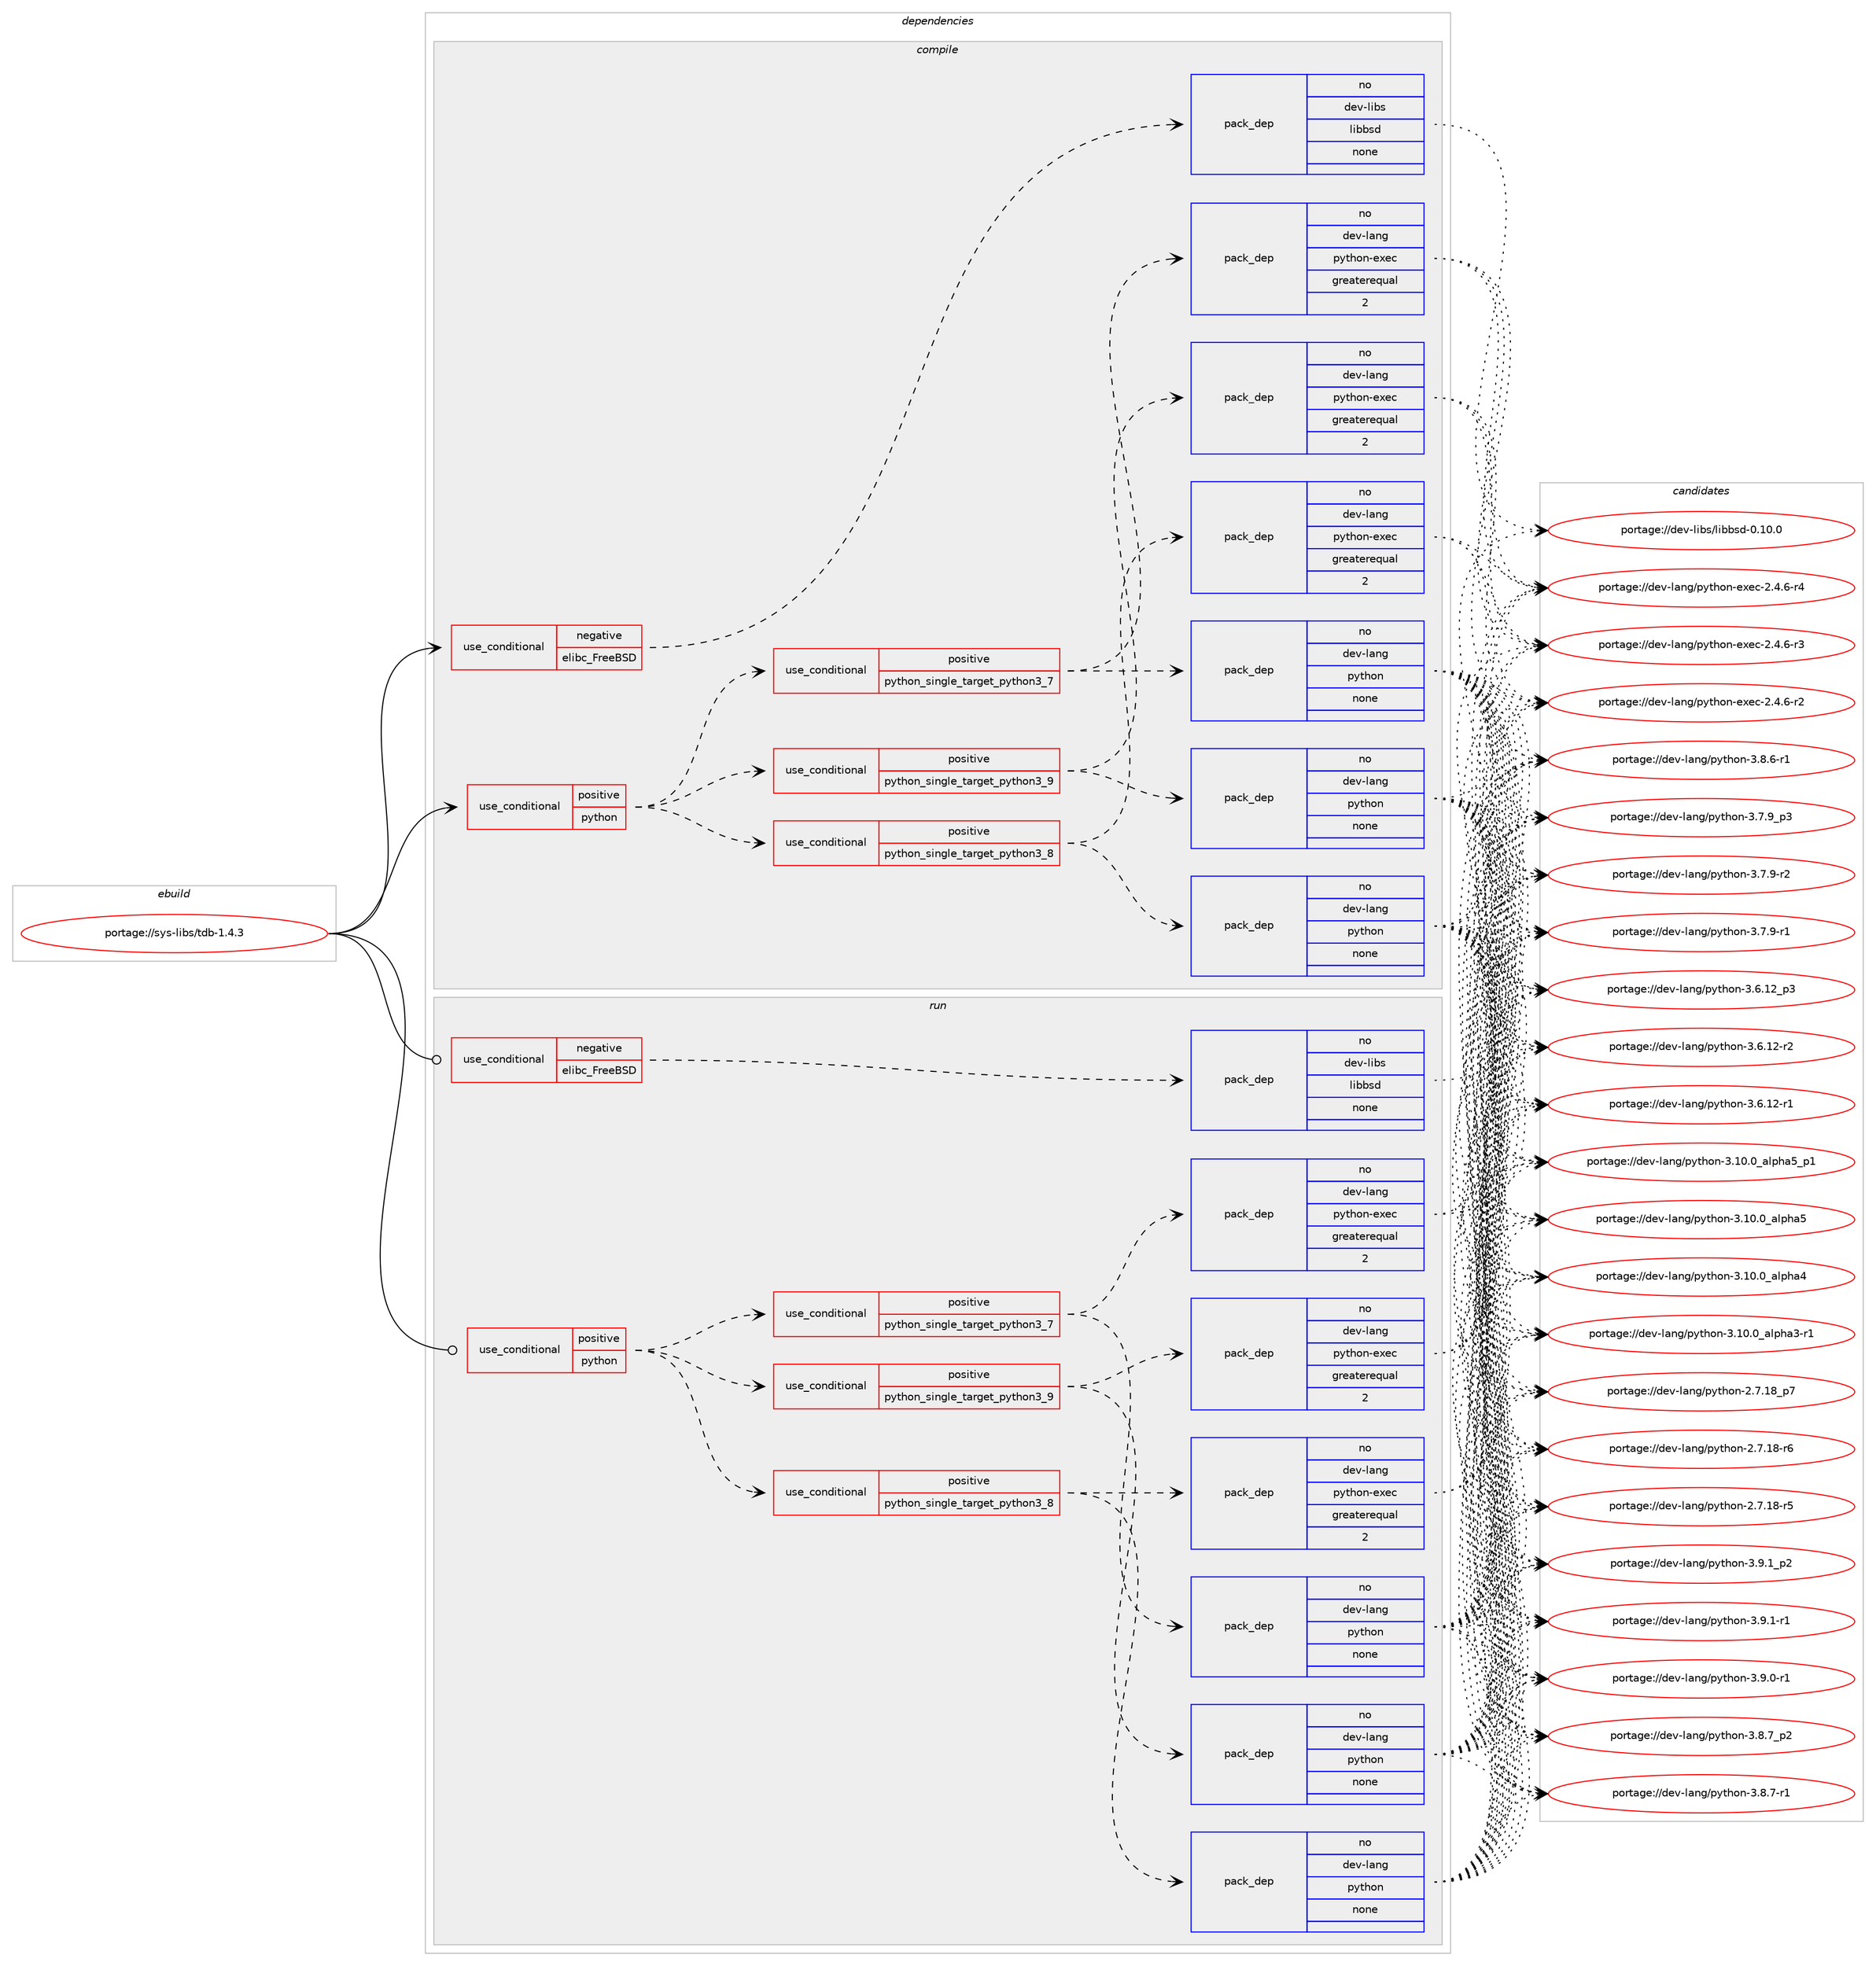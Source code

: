 digraph prolog {

# *************
# Graph options
# *************

newrank=true;
concentrate=true;
compound=true;
graph [rankdir=LR,fontname=Helvetica,fontsize=10,ranksep=1.5];#, ranksep=2.5, nodesep=0.2];
edge  [arrowhead=vee];
node  [fontname=Helvetica,fontsize=10];

# **********
# The ebuild
# **********

subgraph cluster_leftcol {
color=gray;
rank=same;
label=<<i>ebuild</i>>;
id [label="portage://sys-libs/tdb-1.4.3", color=red, width=4, href="../sys-libs/tdb-1.4.3.svg"];
}

# ****************
# The dependencies
# ****************

subgraph cluster_midcol {
color=gray;
label=<<i>dependencies</i>>;
subgraph cluster_compile {
fillcolor="#eeeeee";
style=filled;
label=<<i>compile</i>>;
subgraph cond518 {
dependency3101 [label=<<TABLE BORDER="0" CELLBORDER="1" CELLSPACING="0" CELLPADDING="4"><TR><TD ROWSPAN="3" CELLPADDING="10">use_conditional</TD></TR><TR><TD>negative</TD></TR><TR><TD>elibc_FreeBSD</TD></TR></TABLE>>, shape=none, color=red];
subgraph pack2525 {
dependency3102 [label=<<TABLE BORDER="0" CELLBORDER="1" CELLSPACING="0" CELLPADDING="4" WIDTH="220"><TR><TD ROWSPAN="6" CELLPADDING="30">pack_dep</TD></TR><TR><TD WIDTH="110">no</TD></TR><TR><TD>dev-libs</TD></TR><TR><TD>libbsd</TD></TR><TR><TD>none</TD></TR><TR><TD></TD></TR></TABLE>>, shape=none, color=blue];
}
dependency3101:e -> dependency3102:w [weight=20,style="dashed",arrowhead="vee"];
}
id:e -> dependency3101:w [weight=20,style="solid",arrowhead="vee"];
subgraph cond519 {
dependency3103 [label=<<TABLE BORDER="0" CELLBORDER="1" CELLSPACING="0" CELLPADDING="4"><TR><TD ROWSPAN="3" CELLPADDING="10">use_conditional</TD></TR><TR><TD>positive</TD></TR><TR><TD>python</TD></TR></TABLE>>, shape=none, color=red];
subgraph cond520 {
dependency3104 [label=<<TABLE BORDER="0" CELLBORDER="1" CELLSPACING="0" CELLPADDING="4"><TR><TD ROWSPAN="3" CELLPADDING="10">use_conditional</TD></TR><TR><TD>positive</TD></TR><TR><TD>python_single_target_python3_7</TD></TR></TABLE>>, shape=none, color=red];
subgraph pack2526 {
dependency3105 [label=<<TABLE BORDER="0" CELLBORDER="1" CELLSPACING="0" CELLPADDING="4" WIDTH="220"><TR><TD ROWSPAN="6" CELLPADDING="30">pack_dep</TD></TR><TR><TD WIDTH="110">no</TD></TR><TR><TD>dev-lang</TD></TR><TR><TD>python</TD></TR><TR><TD>none</TD></TR><TR><TD></TD></TR></TABLE>>, shape=none, color=blue];
}
dependency3104:e -> dependency3105:w [weight=20,style="dashed",arrowhead="vee"];
subgraph pack2527 {
dependency3106 [label=<<TABLE BORDER="0" CELLBORDER="1" CELLSPACING="0" CELLPADDING="4" WIDTH="220"><TR><TD ROWSPAN="6" CELLPADDING="30">pack_dep</TD></TR><TR><TD WIDTH="110">no</TD></TR><TR><TD>dev-lang</TD></TR><TR><TD>python-exec</TD></TR><TR><TD>greaterequal</TD></TR><TR><TD>2</TD></TR></TABLE>>, shape=none, color=blue];
}
dependency3104:e -> dependency3106:w [weight=20,style="dashed",arrowhead="vee"];
}
dependency3103:e -> dependency3104:w [weight=20,style="dashed",arrowhead="vee"];
subgraph cond521 {
dependency3107 [label=<<TABLE BORDER="0" CELLBORDER="1" CELLSPACING="0" CELLPADDING="4"><TR><TD ROWSPAN="3" CELLPADDING="10">use_conditional</TD></TR><TR><TD>positive</TD></TR><TR><TD>python_single_target_python3_8</TD></TR></TABLE>>, shape=none, color=red];
subgraph pack2528 {
dependency3108 [label=<<TABLE BORDER="0" CELLBORDER="1" CELLSPACING="0" CELLPADDING="4" WIDTH="220"><TR><TD ROWSPAN="6" CELLPADDING="30">pack_dep</TD></TR><TR><TD WIDTH="110">no</TD></TR><TR><TD>dev-lang</TD></TR><TR><TD>python</TD></TR><TR><TD>none</TD></TR><TR><TD></TD></TR></TABLE>>, shape=none, color=blue];
}
dependency3107:e -> dependency3108:w [weight=20,style="dashed",arrowhead="vee"];
subgraph pack2529 {
dependency3109 [label=<<TABLE BORDER="0" CELLBORDER="1" CELLSPACING="0" CELLPADDING="4" WIDTH="220"><TR><TD ROWSPAN="6" CELLPADDING="30">pack_dep</TD></TR><TR><TD WIDTH="110">no</TD></TR><TR><TD>dev-lang</TD></TR><TR><TD>python-exec</TD></TR><TR><TD>greaterequal</TD></TR><TR><TD>2</TD></TR></TABLE>>, shape=none, color=blue];
}
dependency3107:e -> dependency3109:w [weight=20,style="dashed",arrowhead="vee"];
}
dependency3103:e -> dependency3107:w [weight=20,style="dashed",arrowhead="vee"];
subgraph cond522 {
dependency3110 [label=<<TABLE BORDER="0" CELLBORDER="1" CELLSPACING="0" CELLPADDING="4"><TR><TD ROWSPAN="3" CELLPADDING="10">use_conditional</TD></TR><TR><TD>positive</TD></TR><TR><TD>python_single_target_python3_9</TD></TR></TABLE>>, shape=none, color=red];
subgraph pack2530 {
dependency3111 [label=<<TABLE BORDER="0" CELLBORDER="1" CELLSPACING="0" CELLPADDING="4" WIDTH="220"><TR><TD ROWSPAN="6" CELLPADDING="30">pack_dep</TD></TR><TR><TD WIDTH="110">no</TD></TR><TR><TD>dev-lang</TD></TR><TR><TD>python</TD></TR><TR><TD>none</TD></TR><TR><TD></TD></TR></TABLE>>, shape=none, color=blue];
}
dependency3110:e -> dependency3111:w [weight=20,style="dashed",arrowhead="vee"];
subgraph pack2531 {
dependency3112 [label=<<TABLE BORDER="0" CELLBORDER="1" CELLSPACING="0" CELLPADDING="4" WIDTH="220"><TR><TD ROWSPAN="6" CELLPADDING="30">pack_dep</TD></TR><TR><TD WIDTH="110">no</TD></TR><TR><TD>dev-lang</TD></TR><TR><TD>python-exec</TD></TR><TR><TD>greaterequal</TD></TR><TR><TD>2</TD></TR></TABLE>>, shape=none, color=blue];
}
dependency3110:e -> dependency3112:w [weight=20,style="dashed",arrowhead="vee"];
}
dependency3103:e -> dependency3110:w [weight=20,style="dashed",arrowhead="vee"];
}
id:e -> dependency3103:w [weight=20,style="solid",arrowhead="vee"];
}
subgraph cluster_compileandrun {
fillcolor="#eeeeee";
style=filled;
label=<<i>compile and run</i>>;
}
subgraph cluster_run {
fillcolor="#eeeeee";
style=filled;
label=<<i>run</i>>;
subgraph cond523 {
dependency3113 [label=<<TABLE BORDER="0" CELLBORDER="1" CELLSPACING="0" CELLPADDING="4"><TR><TD ROWSPAN="3" CELLPADDING="10">use_conditional</TD></TR><TR><TD>negative</TD></TR><TR><TD>elibc_FreeBSD</TD></TR></TABLE>>, shape=none, color=red];
subgraph pack2532 {
dependency3114 [label=<<TABLE BORDER="0" CELLBORDER="1" CELLSPACING="0" CELLPADDING="4" WIDTH="220"><TR><TD ROWSPAN="6" CELLPADDING="30">pack_dep</TD></TR><TR><TD WIDTH="110">no</TD></TR><TR><TD>dev-libs</TD></TR><TR><TD>libbsd</TD></TR><TR><TD>none</TD></TR><TR><TD></TD></TR></TABLE>>, shape=none, color=blue];
}
dependency3113:e -> dependency3114:w [weight=20,style="dashed",arrowhead="vee"];
}
id:e -> dependency3113:w [weight=20,style="solid",arrowhead="odot"];
subgraph cond524 {
dependency3115 [label=<<TABLE BORDER="0" CELLBORDER="1" CELLSPACING="0" CELLPADDING="4"><TR><TD ROWSPAN="3" CELLPADDING="10">use_conditional</TD></TR><TR><TD>positive</TD></TR><TR><TD>python</TD></TR></TABLE>>, shape=none, color=red];
subgraph cond525 {
dependency3116 [label=<<TABLE BORDER="0" CELLBORDER="1" CELLSPACING="0" CELLPADDING="4"><TR><TD ROWSPAN="3" CELLPADDING="10">use_conditional</TD></TR><TR><TD>positive</TD></TR><TR><TD>python_single_target_python3_7</TD></TR></TABLE>>, shape=none, color=red];
subgraph pack2533 {
dependency3117 [label=<<TABLE BORDER="0" CELLBORDER="1" CELLSPACING="0" CELLPADDING="4" WIDTH="220"><TR><TD ROWSPAN="6" CELLPADDING="30">pack_dep</TD></TR><TR><TD WIDTH="110">no</TD></TR><TR><TD>dev-lang</TD></TR><TR><TD>python</TD></TR><TR><TD>none</TD></TR><TR><TD></TD></TR></TABLE>>, shape=none, color=blue];
}
dependency3116:e -> dependency3117:w [weight=20,style="dashed",arrowhead="vee"];
subgraph pack2534 {
dependency3118 [label=<<TABLE BORDER="0" CELLBORDER="1" CELLSPACING="0" CELLPADDING="4" WIDTH="220"><TR><TD ROWSPAN="6" CELLPADDING="30">pack_dep</TD></TR><TR><TD WIDTH="110">no</TD></TR><TR><TD>dev-lang</TD></TR><TR><TD>python-exec</TD></TR><TR><TD>greaterequal</TD></TR><TR><TD>2</TD></TR></TABLE>>, shape=none, color=blue];
}
dependency3116:e -> dependency3118:w [weight=20,style="dashed",arrowhead="vee"];
}
dependency3115:e -> dependency3116:w [weight=20,style="dashed",arrowhead="vee"];
subgraph cond526 {
dependency3119 [label=<<TABLE BORDER="0" CELLBORDER="1" CELLSPACING="0" CELLPADDING="4"><TR><TD ROWSPAN="3" CELLPADDING="10">use_conditional</TD></TR><TR><TD>positive</TD></TR><TR><TD>python_single_target_python3_8</TD></TR></TABLE>>, shape=none, color=red];
subgraph pack2535 {
dependency3120 [label=<<TABLE BORDER="0" CELLBORDER="1" CELLSPACING="0" CELLPADDING="4" WIDTH="220"><TR><TD ROWSPAN="6" CELLPADDING="30">pack_dep</TD></TR><TR><TD WIDTH="110">no</TD></TR><TR><TD>dev-lang</TD></TR><TR><TD>python</TD></TR><TR><TD>none</TD></TR><TR><TD></TD></TR></TABLE>>, shape=none, color=blue];
}
dependency3119:e -> dependency3120:w [weight=20,style="dashed",arrowhead="vee"];
subgraph pack2536 {
dependency3121 [label=<<TABLE BORDER="0" CELLBORDER="1" CELLSPACING="0" CELLPADDING="4" WIDTH="220"><TR><TD ROWSPAN="6" CELLPADDING="30">pack_dep</TD></TR><TR><TD WIDTH="110">no</TD></TR><TR><TD>dev-lang</TD></TR><TR><TD>python-exec</TD></TR><TR><TD>greaterequal</TD></TR><TR><TD>2</TD></TR></TABLE>>, shape=none, color=blue];
}
dependency3119:e -> dependency3121:w [weight=20,style="dashed",arrowhead="vee"];
}
dependency3115:e -> dependency3119:w [weight=20,style="dashed",arrowhead="vee"];
subgraph cond527 {
dependency3122 [label=<<TABLE BORDER="0" CELLBORDER="1" CELLSPACING="0" CELLPADDING="4"><TR><TD ROWSPAN="3" CELLPADDING="10">use_conditional</TD></TR><TR><TD>positive</TD></TR><TR><TD>python_single_target_python3_9</TD></TR></TABLE>>, shape=none, color=red];
subgraph pack2537 {
dependency3123 [label=<<TABLE BORDER="0" CELLBORDER="1" CELLSPACING="0" CELLPADDING="4" WIDTH="220"><TR><TD ROWSPAN="6" CELLPADDING="30">pack_dep</TD></TR><TR><TD WIDTH="110">no</TD></TR><TR><TD>dev-lang</TD></TR><TR><TD>python</TD></TR><TR><TD>none</TD></TR><TR><TD></TD></TR></TABLE>>, shape=none, color=blue];
}
dependency3122:e -> dependency3123:w [weight=20,style="dashed",arrowhead="vee"];
subgraph pack2538 {
dependency3124 [label=<<TABLE BORDER="0" CELLBORDER="1" CELLSPACING="0" CELLPADDING="4" WIDTH="220"><TR><TD ROWSPAN="6" CELLPADDING="30">pack_dep</TD></TR><TR><TD WIDTH="110">no</TD></TR><TR><TD>dev-lang</TD></TR><TR><TD>python-exec</TD></TR><TR><TD>greaterequal</TD></TR><TR><TD>2</TD></TR></TABLE>>, shape=none, color=blue];
}
dependency3122:e -> dependency3124:w [weight=20,style="dashed",arrowhead="vee"];
}
dependency3115:e -> dependency3122:w [weight=20,style="dashed",arrowhead="vee"];
}
id:e -> dependency3115:w [weight=20,style="solid",arrowhead="odot"];
}
}

# **************
# The candidates
# **************

subgraph cluster_choices {
rank=same;
color=gray;
label=<<i>candidates</i>>;

subgraph choice2525 {
color=black;
nodesep=1;
choice100101118451081059811547108105989811510045484649484648 [label="portage://dev-libs/libbsd-0.10.0", color=red, width=4,href="../dev-libs/libbsd-0.10.0.svg"];
dependency3102:e -> choice100101118451081059811547108105989811510045484649484648:w [style=dotted,weight="100"];
}
subgraph choice2526 {
color=black;
nodesep=1;
choice1001011184510897110103471121211161041111104551465746499511250 [label="portage://dev-lang/python-3.9.1_p2", color=red, width=4,href="../dev-lang/python-3.9.1_p2.svg"];
choice1001011184510897110103471121211161041111104551465746494511449 [label="portage://dev-lang/python-3.9.1-r1", color=red, width=4,href="../dev-lang/python-3.9.1-r1.svg"];
choice1001011184510897110103471121211161041111104551465746484511449 [label="portage://dev-lang/python-3.9.0-r1", color=red, width=4,href="../dev-lang/python-3.9.0-r1.svg"];
choice1001011184510897110103471121211161041111104551465646559511250 [label="portage://dev-lang/python-3.8.7_p2", color=red, width=4,href="../dev-lang/python-3.8.7_p2.svg"];
choice1001011184510897110103471121211161041111104551465646554511449 [label="portage://dev-lang/python-3.8.7-r1", color=red, width=4,href="../dev-lang/python-3.8.7-r1.svg"];
choice1001011184510897110103471121211161041111104551465646544511449 [label="portage://dev-lang/python-3.8.6-r1", color=red, width=4,href="../dev-lang/python-3.8.6-r1.svg"];
choice1001011184510897110103471121211161041111104551465546579511251 [label="portage://dev-lang/python-3.7.9_p3", color=red, width=4,href="../dev-lang/python-3.7.9_p3.svg"];
choice1001011184510897110103471121211161041111104551465546574511450 [label="portage://dev-lang/python-3.7.9-r2", color=red, width=4,href="../dev-lang/python-3.7.9-r2.svg"];
choice1001011184510897110103471121211161041111104551465546574511449 [label="portage://dev-lang/python-3.7.9-r1", color=red, width=4,href="../dev-lang/python-3.7.9-r1.svg"];
choice100101118451089711010347112121116104111110455146544649509511251 [label="portage://dev-lang/python-3.6.12_p3", color=red, width=4,href="../dev-lang/python-3.6.12_p3.svg"];
choice100101118451089711010347112121116104111110455146544649504511450 [label="portage://dev-lang/python-3.6.12-r2", color=red, width=4,href="../dev-lang/python-3.6.12-r2.svg"];
choice100101118451089711010347112121116104111110455146544649504511449 [label="portage://dev-lang/python-3.6.12-r1", color=red, width=4,href="../dev-lang/python-3.6.12-r1.svg"];
choice10010111845108971101034711212111610411111045514649484648959710811210497539511249 [label="portage://dev-lang/python-3.10.0_alpha5_p1", color=red, width=4,href="../dev-lang/python-3.10.0_alpha5_p1.svg"];
choice1001011184510897110103471121211161041111104551464948464895971081121049753 [label="portage://dev-lang/python-3.10.0_alpha5", color=red, width=4,href="../dev-lang/python-3.10.0_alpha5.svg"];
choice1001011184510897110103471121211161041111104551464948464895971081121049752 [label="portage://dev-lang/python-3.10.0_alpha4", color=red, width=4,href="../dev-lang/python-3.10.0_alpha4.svg"];
choice10010111845108971101034711212111610411111045514649484648959710811210497514511449 [label="portage://dev-lang/python-3.10.0_alpha3-r1", color=red, width=4,href="../dev-lang/python-3.10.0_alpha3-r1.svg"];
choice100101118451089711010347112121116104111110455046554649569511255 [label="portage://dev-lang/python-2.7.18_p7", color=red, width=4,href="../dev-lang/python-2.7.18_p7.svg"];
choice100101118451089711010347112121116104111110455046554649564511454 [label="portage://dev-lang/python-2.7.18-r6", color=red, width=4,href="../dev-lang/python-2.7.18-r6.svg"];
choice100101118451089711010347112121116104111110455046554649564511453 [label="portage://dev-lang/python-2.7.18-r5", color=red, width=4,href="../dev-lang/python-2.7.18-r5.svg"];
dependency3105:e -> choice1001011184510897110103471121211161041111104551465746499511250:w [style=dotted,weight="100"];
dependency3105:e -> choice1001011184510897110103471121211161041111104551465746494511449:w [style=dotted,weight="100"];
dependency3105:e -> choice1001011184510897110103471121211161041111104551465746484511449:w [style=dotted,weight="100"];
dependency3105:e -> choice1001011184510897110103471121211161041111104551465646559511250:w [style=dotted,weight="100"];
dependency3105:e -> choice1001011184510897110103471121211161041111104551465646554511449:w [style=dotted,weight="100"];
dependency3105:e -> choice1001011184510897110103471121211161041111104551465646544511449:w [style=dotted,weight="100"];
dependency3105:e -> choice1001011184510897110103471121211161041111104551465546579511251:w [style=dotted,weight="100"];
dependency3105:e -> choice1001011184510897110103471121211161041111104551465546574511450:w [style=dotted,weight="100"];
dependency3105:e -> choice1001011184510897110103471121211161041111104551465546574511449:w [style=dotted,weight="100"];
dependency3105:e -> choice100101118451089711010347112121116104111110455146544649509511251:w [style=dotted,weight="100"];
dependency3105:e -> choice100101118451089711010347112121116104111110455146544649504511450:w [style=dotted,weight="100"];
dependency3105:e -> choice100101118451089711010347112121116104111110455146544649504511449:w [style=dotted,weight="100"];
dependency3105:e -> choice10010111845108971101034711212111610411111045514649484648959710811210497539511249:w [style=dotted,weight="100"];
dependency3105:e -> choice1001011184510897110103471121211161041111104551464948464895971081121049753:w [style=dotted,weight="100"];
dependency3105:e -> choice1001011184510897110103471121211161041111104551464948464895971081121049752:w [style=dotted,weight="100"];
dependency3105:e -> choice10010111845108971101034711212111610411111045514649484648959710811210497514511449:w [style=dotted,weight="100"];
dependency3105:e -> choice100101118451089711010347112121116104111110455046554649569511255:w [style=dotted,weight="100"];
dependency3105:e -> choice100101118451089711010347112121116104111110455046554649564511454:w [style=dotted,weight="100"];
dependency3105:e -> choice100101118451089711010347112121116104111110455046554649564511453:w [style=dotted,weight="100"];
}
subgraph choice2527 {
color=black;
nodesep=1;
choice10010111845108971101034711212111610411111045101120101994550465246544511452 [label="portage://dev-lang/python-exec-2.4.6-r4", color=red, width=4,href="../dev-lang/python-exec-2.4.6-r4.svg"];
choice10010111845108971101034711212111610411111045101120101994550465246544511451 [label="portage://dev-lang/python-exec-2.4.6-r3", color=red, width=4,href="../dev-lang/python-exec-2.4.6-r3.svg"];
choice10010111845108971101034711212111610411111045101120101994550465246544511450 [label="portage://dev-lang/python-exec-2.4.6-r2", color=red, width=4,href="../dev-lang/python-exec-2.4.6-r2.svg"];
dependency3106:e -> choice10010111845108971101034711212111610411111045101120101994550465246544511452:w [style=dotted,weight="100"];
dependency3106:e -> choice10010111845108971101034711212111610411111045101120101994550465246544511451:w [style=dotted,weight="100"];
dependency3106:e -> choice10010111845108971101034711212111610411111045101120101994550465246544511450:w [style=dotted,weight="100"];
}
subgraph choice2528 {
color=black;
nodesep=1;
choice1001011184510897110103471121211161041111104551465746499511250 [label="portage://dev-lang/python-3.9.1_p2", color=red, width=4,href="../dev-lang/python-3.9.1_p2.svg"];
choice1001011184510897110103471121211161041111104551465746494511449 [label="portage://dev-lang/python-3.9.1-r1", color=red, width=4,href="../dev-lang/python-3.9.1-r1.svg"];
choice1001011184510897110103471121211161041111104551465746484511449 [label="portage://dev-lang/python-3.9.0-r1", color=red, width=4,href="../dev-lang/python-3.9.0-r1.svg"];
choice1001011184510897110103471121211161041111104551465646559511250 [label="portage://dev-lang/python-3.8.7_p2", color=red, width=4,href="../dev-lang/python-3.8.7_p2.svg"];
choice1001011184510897110103471121211161041111104551465646554511449 [label="portage://dev-lang/python-3.8.7-r1", color=red, width=4,href="../dev-lang/python-3.8.7-r1.svg"];
choice1001011184510897110103471121211161041111104551465646544511449 [label="portage://dev-lang/python-3.8.6-r1", color=red, width=4,href="../dev-lang/python-3.8.6-r1.svg"];
choice1001011184510897110103471121211161041111104551465546579511251 [label="portage://dev-lang/python-3.7.9_p3", color=red, width=4,href="../dev-lang/python-3.7.9_p3.svg"];
choice1001011184510897110103471121211161041111104551465546574511450 [label="portage://dev-lang/python-3.7.9-r2", color=red, width=4,href="../dev-lang/python-3.7.9-r2.svg"];
choice1001011184510897110103471121211161041111104551465546574511449 [label="portage://dev-lang/python-3.7.9-r1", color=red, width=4,href="../dev-lang/python-3.7.9-r1.svg"];
choice100101118451089711010347112121116104111110455146544649509511251 [label="portage://dev-lang/python-3.6.12_p3", color=red, width=4,href="../dev-lang/python-3.6.12_p3.svg"];
choice100101118451089711010347112121116104111110455146544649504511450 [label="portage://dev-lang/python-3.6.12-r2", color=red, width=4,href="../dev-lang/python-3.6.12-r2.svg"];
choice100101118451089711010347112121116104111110455146544649504511449 [label="portage://dev-lang/python-3.6.12-r1", color=red, width=4,href="../dev-lang/python-3.6.12-r1.svg"];
choice10010111845108971101034711212111610411111045514649484648959710811210497539511249 [label="portage://dev-lang/python-3.10.0_alpha5_p1", color=red, width=4,href="../dev-lang/python-3.10.0_alpha5_p1.svg"];
choice1001011184510897110103471121211161041111104551464948464895971081121049753 [label="portage://dev-lang/python-3.10.0_alpha5", color=red, width=4,href="../dev-lang/python-3.10.0_alpha5.svg"];
choice1001011184510897110103471121211161041111104551464948464895971081121049752 [label="portage://dev-lang/python-3.10.0_alpha4", color=red, width=4,href="../dev-lang/python-3.10.0_alpha4.svg"];
choice10010111845108971101034711212111610411111045514649484648959710811210497514511449 [label="portage://dev-lang/python-3.10.0_alpha3-r1", color=red, width=4,href="../dev-lang/python-3.10.0_alpha3-r1.svg"];
choice100101118451089711010347112121116104111110455046554649569511255 [label="portage://dev-lang/python-2.7.18_p7", color=red, width=4,href="../dev-lang/python-2.7.18_p7.svg"];
choice100101118451089711010347112121116104111110455046554649564511454 [label="portage://dev-lang/python-2.7.18-r6", color=red, width=4,href="../dev-lang/python-2.7.18-r6.svg"];
choice100101118451089711010347112121116104111110455046554649564511453 [label="portage://dev-lang/python-2.7.18-r5", color=red, width=4,href="../dev-lang/python-2.7.18-r5.svg"];
dependency3108:e -> choice1001011184510897110103471121211161041111104551465746499511250:w [style=dotted,weight="100"];
dependency3108:e -> choice1001011184510897110103471121211161041111104551465746494511449:w [style=dotted,weight="100"];
dependency3108:e -> choice1001011184510897110103471121211161041111104551465746484511449:w [style=dotted,weight="100"];
dependency3108:e -> choice1001011184510897110103471121211161041111104551465646559511250:w [style=dotted,weight="100"];
dependency3108:e -> choice1001011184510897110103471121211161041111104551465646554511449:w [style=dotted,weight="100"];
dependency3108:e -> choice1001011184510897110103471121211161041111104551465646544511449:w [style=dotted,weight="100"];
dependency3108:e -> choice1001011184510897110103471121211161041111104551465546579511251:w [style=dotted,weight="100"];
dependency3108:e -> choice1001011184510897110103471121211161041111104551465546574511450:w [style=dotted,weight="100"];
dependency3108:e -> choice1001011184510897110103471121211161041111104551465546574511449:w [style=dotted,weight="100"];
dependency3108:e -> choice100101118451089711010347112121116104111110455146544649509511251:w [style=dotted,weight="100"];
dependency3108:e -> choice100101118451089711010347112121116104111110455146544649504511450:w [style=dotted,weight="100"];
dependency3108:e -> choice100101118451089711010347112121116104111110455146544649504511449:w [style=dotted,weight="100"];
dependency3108:e -> choice10010111845108971101034711212111610411111045514649484648959710811210497539511249:w [style=dotted,weight="100"];
dependency3108:e -> choice1001011184510897110103471121211161041111104551464948464895971081121049753:w [style=dotted,weight="100"];
dependency3108:e -> choice1001011184510897110103471121211161041111104551464948464895971081121049752:w [style=dotted,weight="100"];
dependency3108:e -> choice10010111845108971101034711212111610411111045514649484648959710811210497514511449:w [style=dotted,weight="100"];
dependency3108:e -> choice100101118451089711010347112121116104111110455046554649569511255:w [style=dotted,weight="100"];
dependency3108:e -> choice100101118451089711010347112121116104111110455046554649564511454:w [style=dotted,weight="100"];
dependency3108:e -> choice100101118451089711010347112121116104111110455046554649564511453:w [style=dotted,weight="100"];
}
subgraph choice2529 {
color=black;
nodesep=1;
choice10010111845108971101034711212111610411111045101120101994550465246544511452 [label="portage://dev-lang/python-exec-2.4.6-r4", color=red, width=4,href="../dev-lang/python-exec-2.4.6-r4.svg"];
choice10010111845108971101034711212111610411111045101120101994550465246544511451 [label="portage://dev-lang/python-exec-2.4.6-r3", color=red, width=4,href="../dev-lang/python-exec-2.4.6-r3.svg"];
choice10010111845108971101034711212111610411111045101120101994550465246544511450 [label="portage://dev-lang/python-exec-2.4.6-r2", color=red, width=4,href="../dev-lang/python-exec-2.4.6-r2.svg"];
dependency3109:e -> choice10010111845108971101034711212111610411111045101120101994550465246544511452:w [style=dotted,weight="100"];
dependency3109:e -> choice10010111845108971101034711212111610411111045101120101994550465246544511451:w [style=dotted,weight="100"];
dependency3109:e -> choice10010111845108971101034711212111610411111045101120101994550465246544511450:w [style=dotted,weight="100"];
}
subgraph choice2530 {
color=black;
nodesep=1;
choice1001011184510897110103471121211161041111104551465746499511250 [label="portage://dev-lang/python-3.9.1_p2", color=red, width=4,href="../dev-lang/python-3.9.1_p2.svg"];
choice1001011184510897110103471121211161041111104551465746494511449 [label="portage://dev-lang/python-3.9.1-r1", color=red, width=4,href="../dev-lang/python-3.9.1-r1.svg"];
choice1001011184510897110103471121211161041111104551465746484511449 [label="portage://dev-lang/python-3.9.0-r1", color=red, width=4,href="../dev-lang/python-3.9.0-r1.svg"];
choice1001011184510897110103471121211161041111104551465646559511250 [label="portage://dev-lang/python-3.8.7_p2", color=red, width=4,href="../dev-lang/python-3.8.7_p2.svg"];
choice1001011184510897110103471121211161041111104551465646554511449 [label="portage://dev-lang/python-3.8.7-r1", color=red, width=4,href="../dev-lang/python-3.8.7-r1.svg"];
choice1001011184510897110103471121211161041111104551465646544511449 [label="portage://dev-lang/python-3.8.6-r1", color=red, width=4,href="../dev-lang/python-3.8.6-r1.svg"];
choice1001011184510897110103471121211161041111104551465546579511251 [label="portage://dev-lang/python-3.7.9_p3", color=red, width=4,href="../dev-lang/python-3.7.9_p3.svg"];
choice1001011184510897110103471121211161041111104551465546574511450 [label="portage://dev-lang/python-3.7.9-r2", color=red, width=4,href="../dev-lang/python-3.7.9-r2.svg"];
choice1001011184510897110103471121211161041111104551465546574511449 [label="portage://dev-lang/python-3.7.9-r1", color=red, width=4,href="../dev-lang/python-3.7.9-r1.svg"];
choice100101118451089711010347112121116104111110455146544649509511251 [label="portage://dev-lang/python-3.6.12_p3", color=red, width=4,href="../dev-lang/python-3.6.12_p3.svg"];
choice100101118451089711010347112121116104111110455146544649504511450 [label="portage://dev-lang/python-3.6.12-r2", color=red, width=4,href="../dev-lang/python-3.6.12-r2.svg"];
choice100101118451089711010347112121116104111110455146544649504511449 [label="portage://dev-lang/python-3.6.12-r1", color=red, width=4,href="../dev-lang/python-3.6.12-r1.svg"];
choice10010111845108971101034711212111610411111045514649484648959710811210497539511249 [label="portage://dev-lang/python-3.10.0_alpha5_p1", color=red, width=4,href="../dev-lang/python-3.10.0_alpha5_p1.svg"];
choice1001011184510897110103471121211161041111104551464948464895971081121049753 [label="portage://dev-lang/python-3.10.0_alpha5", color=red, width=4,href="../dev-lang/python-3.10.0_alpha5.svg"];
choice1001011184510897110103471121211161041111104551464948464895971081121049752 [label="portage://dev-lang/python-3.10.0_alpha4", color=red, width=4,href="../dev-lang/python-3.10.0_alpha4.svg"];
choice10010111845108971101034711212111610411111045514649484648959710811210497514511449 [label="portage://dev-lang/python-3.10.0_alpha3-r1", color=red, width=4,href="../dev-lang/python-3.10.0_alpha3-r1.svg"];
choice100101118451089711010347112121116104111110455046554649569511255 [label="portage://dev-lang/python-2.7.18_p7", color=red, width=4,href="../dev-lang/python-2.7.18_p7.svg"];
choice100101118451089711010347112121116104111110455046554649564511454 [label="portage://dev-lang/python-2.7.18-r6", color=red, width=4,href="../dev-lang/python-2.7.18-r6.svg"];
choice100101118451089711010347112121116104111110455046554649564511453 [label="portage://dev-lang/python-2.7.18-r5", color=red, width=4,href="../dev-lang/python-2.7.18-r5.svg"];
dependency3111:e -> choice1001011184510897110103471121211161041111104551465746499511250:w [style=dotted,weight="100"];
dependency3111:e -> choice1001011184510897110103471121211161041111104551465746494511449:w [style=dotted,weight="100"];
dependency3111:e -> choice1001011184510897110103471121211161041111104551465746484511449:w [style=dotted,weight="100"];
dependency3111:e -> choice1001011184510897110103471121211161041111104551465646559511250:w [style=dotted,weight="100"];
dependency3111:e -> choice1001011184510897110103471121211161041111104551465646554511449:w [style=dotted,weight="100"];
dependency3111:e -> choice1001011184510897110103471121211161041111104551465646544511449:w [style=dotted,weight="100"];
dependency3111:e -> choice1001011184510897110103471121211161041111104551465546579511251:w [style=dotted,weight="100"];
dependency3111:e -> choice1001011184510897110103471121211161041111104551465546574511450:w [style=dotted,weight="100"];
dependency3111:e -> choice1001011184510897110103471121211161041111104551465546574511449:w [style=dotted,weight="100"];
dependency3111:e -> choice100101118451089711010347112121116104111110455146544649509511251:w [style=dotted,weight="100"];
dependency3111:e -> choice100101118451089711010347112121116104111110455146544649504511450:w [style=dotted,weight="100"];
dependency3111:e -> choice100101118451089711010347112121116104111110455146544649504511449:w [style=dotted,weight="100"];
dependency3111:e -> choice10010111845108971101034711212111610411111045514649484648959710811210497539511249:w [style=dotted,weight="100"];
dependency3111:e -> choice1001011184510897110103471121211161041111104551464948464895971081121049753:w [style=dotted,weight="100"];
dependency3111:e -> choice1001011184510897110103471121211161041111104551464948464895971081121049752:w [style=dotted,weight="100"];
dependency3111:e -> choice10010111845108971101034711212111610411111045514649484648959710811210497514511449:w [style=dotted,weight="100"];
dependency3111:e -> choice100101118451089711010347112121116104111110455046554649569511255:w [style=dotted,weight="100"];
dependency3111:e -> choice100101118451089711010347112121116104111110455046554649564511454:w [style=dotted,weight="100"];
dependency3111:e -> choice100101118451089711010347112121116104111110455046554649564511453:w [style=dotted,weight="100"];
}
subgraph choice2531 {
color=black;
nodesep=1;
choice10010111845108971101034711212111610411111045101120101994550465246544511452 [label="portage://dev-lang/python-exec-2.4.6-r4", color=red, width=4,href="../dev-lang/python-exec-2.4.6-r4.svg"];
choice10010111845108971101034711212111610411111045101120101994550465246544511451 [label="portage://dev-lang/python-exec-2.4.6-r3", color=red, width=4,href="../dev-lang/python-exec-2.4.6-r3.svg"];
choice10010111845108971101034711212111610411111045101120101994550465246544511450 [label="portage://dev-lang/python-exec-2.4.6-r2", color=red, width=4,href="../dev-lang/python-exec-2.4.6-r2.svg"];
dependency3112:e -> choice10010111845108971101034711212111610411111045101120101994550465246544511452:w [style=dotted,weight="100"];
dependency3112:e -> choice10010111845108971101034711212111610411111045101120101994550465246544511451:w [style=dotted,weight="100"];
dependency3112:e -> choice10010111845108971101034711212111610411111045101120101994550465246544511450:w [style=dotted,weight="100"];
}
subgraph choice2532 {
color=black;
nodesep=1;
choice100101118451081059811547108105989811510045484649484648 [label="portage://dev-libs/libbsd-0.10.0", color=red, width=4,href="../dev-libs/libbsd-0.10.0.svg"];
dependency3114:e -> choice100101118451081059811547108105989811510045484649484648:w [style=dotted,weight="100"];
}
subgraph choice2533 {
color=black;
nodesep=1;
choice1001011184510897110103471121211161041111104551465746499511250 [label="portage://dev-lang/python-3.9.1_p2", color=red, width=4,href="../dev-lang/python-3.9.1_p2.svg"];
choice1001011184510897110103471121211161041111104551465746494511449 [label="portage://dev-lang/python-3.9.1-r1", color=red, width=4,href="../dev-lang/python-3.9.1-r1.svg"];
choice1001011184510897110103471121211161041111104551465746484511449 [label="portage://dev-lang/python-3.9.0-r1", color=red, width=4,href="../dev-lang/python-3.9.0-r1.svg"];
choice1001011184510897110103471121211161041111104551465646559511250 [label="portage://dev-lang/python-3.8.7_p2", color=red, width=4,href="../dev-lang/python-3.8.7_p2.svg"];
choice1001011184510897110103471121211161041111104551465646554511449 [label="portage://dev-lang/python-3.8.7-r1", color=red, width=4,href="../dev-lang/python-3.8.7-r1.svg"];
choice1001011184510897110103471121211161041111104551465646544511449 [label="portage://dev-lang/python-3.8.6-r1", color=red, width=4,href="../dev-lang/python-3.8.6-r1.svg"];
choice1001011184510897110103471121211161041111104551465546579511251 [label="portage://dev-lang/python-3.7.9_p3", color=red, width=4,href="../dev-lang/python-3.7.9_p3.svg"];
choice1001011184510897110103471121211161041111104551465546574511450 [label="portage://dev-lang/python-3.7.9-r2", color=red, width=4,href="../dev-lang/python-3.7.9-r2.svg"];
choice1001011184510897110103471121211161041111104551465546574511449 [label="portage://dev-lang/python-3.7.9-r1", color=red, width=4,href="../dev-lang/python-3.7.9-r1.svg"];
choice100101118451089711010347112121116104111110455146544649509511251 [label="portage://dev-lang/python-3.6.12_p3", color=red, width=4,href="../dev-lang/python-3.6.12_p3.svg"];
choice100101118451089711010347112121116104111110455146544649504511450 [label="portage://dev-lang/python-3.6.12-r2", color=red, width=4,href="../dev-lang/python-3.6.12-r2.svg"];
choice100101118451089711010347112121116104111110455146544649504511449 [label="portage://dev-lang/python-3.6.12-r1", color=red, width=4,href="../dev-lang/python-3.6.12-r1.svg"];
choice10010111845108971101034711212111610411111045514649484648959710811210497539511249 [label="portage://dev-lang/python-3.10.0_alpha5_p1", color=red, width=4,href="../dev-lang/python-3.10.0_alpha5_p1.svg"];
choice1001011184510897110103471121211161041111104551464948464895971081121049753 [label="portage://dev-lang/python-3.10.0_alpha5", color=red, width=4,href="../dev-lang/python-3.10.0_alpha5.svg"];
choice1001011184510897110103471121211161041111104551464948464895971081121049752 [label="portage://dev-lang/python-3.10.0_alpha4", color=red, width=4,href="../dev-lang/python-3.10.0_alpha4.svg"];
choice10010111845108971101034711212111610411111045514649484648959710811210497514511449 [label="portage://dev-lang/python-3.10.0_alpha3-r1", color=red, width=4,href="../dev-lang/python-3.10.0_alpha3-r1.svg"];
choice100101118451089711010347112121116104111110455046554649569511255 [label="portage://dev-lang/python-2.7.18_p7", color=red, width=4,href="../dev-lang/python-2.7.18_p7.svg"];
choice100101118451089711010347112121116104111110455046554649564511454 [label="portage://dev-lang/python-2.7.18-r6", color=red, width=4,href="../dev-lang/python-2.7.18-r6.svg"];
choice100101118451089711010347112121116104111110455046554649564511453 [label="portage://dev-lang/python-2.7.18-r5", color=red, width=4,href="../dev-lang/python-2.7.18-r5.svg"];
dependency3117:e -> choice1001011184510897110103471121211161041111104551465746499511250:w [style=dotted,weight="100"];
dependency3117:e -> choice1001011184510897110103471121211161041111104551465746494511449:w [style=dotted,weight="100"];
dependency3117:e -> choice1001011184510897110103471121211161041111104551465746484511449:w [style=dotted,weight="100"];
dependency3117:e -> choice1001011184510897110103471121211161041111104551465646559511250:w [style=dotted,weight="100"];
dependency3117:e -> choice1001011184510897110103471121211161041111104551465646554511449:w [style=dotted,weight="100"];
dependency3117:e -> choice1001011184510897110103471121211161041111104551465646544511449:w [style=dotted,weight="100"];
dependency3117:e -> choice1001011184510897110103471121211161041111104551465546579511251:w [style=dotted,weight="100"];
dependency3117:e -> choice1001011184510897110103471121211161041111104551465546574511450:w [style=dotted,weight="100"];
dependency3117:e -> choice1001011184510897110103471121211161041111104551465546574511449:w [style=dotted,weight="100"];
dependency3117:e -> choice100101118451089711010347112121116104111110455146544649509511251:w [style=dotted,weight="100"];
dependency3117:e -> choice100101118451089711010347112121116104111110455146544649504511450:w [style=dotted,weight="100"];
dependency3117:e -> choice100101118451089711010347112121116104111110455146544649504511449:w [style=dotted,weight="100"];
dependency3117:e -> choice10010111845108971101034711212111610411111045514649484648959710811210497539511249:w [style=dotted,weight="100"];
dependency3117:e -> choice1001011184510897110103471121211161041111104551464948464895971081121049753:w [style=dotted,weight="100"];
dependency3117:e -> choice1001011184510897110103471121211161041111104551464948464895971081121049752:w [style=dotted,weight="100"];
dependency3117:e -> choice10010111845108971101034711212111610411111045514649484648959710811210497514511449:w [style=dotted,weight="100"];
dependency3117:e -> choice100101118451089711010347112121116104111110455046554649569511255:w [style=dotted,weight="100"];
dependency3117:e -> choice100101118451089711010347112121116104111110455046554649564511454:w [style=dotted,weight="100"];
dependency3117:e -> choice100101118451089711010347112121116104111110455046554649564511453:w [style=dotted,weight="100"];
}
subgraph choice2534 {
color=black;
nodesep=1;
choice10010111845108971101034711212111610411111045101120101994550465246544511452 [label="portage://dev-lang/python-exec-2.4.6-r4", color=red, width=4,href="../dev-lang/python-exec-2.4.6-r4.svg"];
choice10010111845108971101034711212111610411111045101120101994550465246544511451 [label="portage://dev-lang/python-exec-2.4.6-r3", color=red, width=4,href="../dev-lang/python-exec-2.4.6-r3.svg"];
choice10010111845108971101034711212111610411111045101120101994550465246544511450 [label="portage://dev-lang/python-exec-2.4.6-r2", color=red, width=4,href="../dev-lang/python-exec-2.4.6-r2.svg"];
dependency3118:e -> choice10010111845108971101034711212111610411111045101120101994550465246544511452:w [style=dotted,weight="100"];
dependency3118:e -> choice10010111845108971101034711212111610411111045101120101994550465246544511451:w [style=dotted,weight="100"];
dependency3118:e -> choice10010111845108971101034711212111610411111045101120101994550465246544511450:w [style=dotted,weight="100"];
}
subgraph choice2535 {
color=black;
nodesep=1;
choice1001011184510897110103471121211161041111104551465746499511250 [label="portage://dev-lang/python-3.9.1_p2", color=red, width=4,href="../dev-lang/python-3.9.1_p2.svg"];
choice1001011184510897110103471121211161041111104551465746494511449 [label="portage://dev-lang/python-3.9.1-r1", color=red, width=4,href="../dev-lang/python-3.9.1-r1.svg"];
choice1001011184510897110103471121211161041111104551465746484511449 [label="portage://dev-lang/python-3.9.0-r1", color=red, width=4,href="../dev-lang/python-3.9.0-r1.svg"];
choice1001011184510897110103471121211161041111104551465646559511250 [label="portage://dev-lang/python-3.8.7_p2", color=red, width=4,href="../dev-lang/python-3.8.7_p2.svg"];
choice1001011184510897110103471121211161041111104551465646554511449 [label="portage://dev-lang/python-3.8.7-r1", color=red, width=4,href="../dev-lang/python-3.8.7-r1.svg"];
choice1001011184510897110103471121211161041111104551465646544511449 [label="portage://dev-lang/python-3.8.6-r1", color=red, width=4,href="../dev-lang/python-3.8.6-r1.svg"];
choice1001011184510897110103471121211161041111104551465546579511251 [label="portage://dev-lang/python-3.7.9_p3", color=red, width=4,href="../dev-lang/python-3.7.9_p3.svg"];
choice1001011184510897110103471121211161041111104551465546574511450 [label="portage://dev-lang/python-3.7.9-r2", color=red, width=4,href="../dev-lang/python-3.7.9-r2.svg"];
choice1001011184510897110103471121211161041111104551465546574511449 [label="portage://dev-lang/python-3.7.9-r1", color=red, width=4,href="../dev-lang/python-3.7.9-r1.svg"];
choice100101118451089711010347112121116104111110455146544649509511251 [label="portage://dev-lang/python-3.6.12_p3", color=red, width=4,href="../dev-lang/python-3.6.12_p3.svg"];
choice100101118451089711010347112121116104111110455146544649504511450 [label="portage://dev-lang/python-3.6.12-r2", color=red, width=4,href="../dev-lang/python-3.6.12-r2.svg"];
choice100101118451089711010347112121116104111110455146544649504511449 [label="portage://dev-lang/python-3.6.12-r1", color=red, width=4,href="../dev-lang/python-3.6.12-r1.svg"];
choice10010111845108971101034711212111610411111045514649484648959710811210497539511249 [label="portage://dev-lang/python-3.10.0_alpha5_p1", color=red, width=4,href="../dev-lang/python-3.10.0_alpha5_p1.svg"];
choice1001011184510897110103471121211161041111104551464948464895971081121049753 [label="portage://dev-lang/python-3.10.0_alpha5", color=red, width=4,href="../dev-lang/python-3.10.0_alpha5.svg"];
choice1001011184510897110103471121211161041111104551464948464895971081121049752 [label="portage://dev-lang/python-3.10.0_alpha4", color=red, width=4,href="../dev-lang/python-3.10.0_alpha4.svg"];
choice10010111845108971101034711212111610411111045514649484648959710811210497514511449 [label="portage://dev-lang/python-3.10.0_alpha3-r1", color=red, width=4,href="../dev-lang/python-3.10.0_alpha3-r1.svg"];
choice100101118451089711010347112121116104111110455046554649569511255 [label="portage://dev-lang/python-2.7.18_p7", color=red, width=4,href="../dev-lang/python-2.7.18_p7.svg"];
choice100101118451089711010347112121116104111110455046554649564511454 [label="portage://dev-lang/python-2.7.18-r6", color=red, width=4,href="../dev-lang/python-2.7.18-r6.svg"];
choice100101118451089711010347112121116104111110455046554649564511453 [label="portage://dev-lang/python-2.7.18-r5", color=red, width=4,href="../dev-lang/python-2.7.18-r5.svg"];
dependency3120:e -> choice1001011184510897110103471121211161041111104551465746499511250:w [style=dotted,weight="100"];
dependency3120:e -> choice1001011184510897110103471121211161041111104551465746494511449:w [style=dotted,weight="100"];
dependency3120:e -> choice1001011184510897110103471121211161041111104551465746484511449:w [style=dotted,weight="100"];
dependency3120:e -> choice1001011184510897110103471121211161041111104551465646559511250:w [style=dotted,weight="100"];
dependency3120:e -> choice1001011184510897110103471121211161041111104551465646554511449:w [style=dotted,weight="100"];
dependency3120:e -> choice1001011184510897110103471121211161041111104551465646544511449:w [style=dotted,weight="100"];
dependency3120:e -> choice1001011184510897110103471121211161041111104551465546579511251:w [style=dotted,weight="100"];
dependency3120:e -> choice1001011184510897110103471121211161041111104551465546574511450:w [style=dotted,weight="100"];
dependency3120:e -> choice1001011184510897110103471121211161041111104551465546574511449:w [style=dotted,weight="100"];
dependency3120:e -> choice100101118451089711010347112121116104111110455146544649509511251:w [style=dotted,weight="100"];
dependency3120:e -> choice100101118451089711010347112121116104111110455146544649504511450:w [style=dotted,weight="100"];
dependency3120:e -> choice100101118451089711010347112121116104111110455146544649504511449:w [style=dotted,weight="100"];
dependency3120:e -> choice10010111845108971101034711212111610411111045514649484648959710811210497539511249:w [style=dotted,weight="100"];
dependency3120:e -> choice1001011184510897110103471121211161041111104551464948464895971081121049753:w [style=dotted,weight="100"];
dependency3120:e -> choice1001011184510897110103471121211161041111104551464948464895971081121049752:w [style=dotted,weight="100"];
dependency3120:e -> choice10010111845108971101034711212111610411111045514649484648959710811210497514511449:w [style=dotted,weight="100"];
dependency3120:e -> choice100101118451089711010347112121116104111110455046554649569511255:w [style=dotted,weight="100"];
dependency3120:e -> choice100101118451089711010347112121116104111110455046554649564511454:w [style=dotted,weight="100"];
dependency3120:e -> choice100101118451089711010347112121116104111110455046554649564511453:w [style=dotted,weight="100"];
}
subgraph choice2536 {
color=black;
nodesep=1;
choice10010111845108971101034711212111610411111045101120101994550465246544511452 [label="portage://dev-lang/python-exec-2.4.6-r4", color=red, width=4,href="../dev-lang/python-exec-2.4.6-r4.svg"];
choice10010111845108971101034711212111610411111045101120101994550465246544511451 [label="portage://dev-lang/python-exec-2.4.6-r3", color=red, width=4,href="../dev-lang/python-exec-2.4.6-r3.svg"];
choice10010111845108971101034711212111610411111045101120101994550465246544511450 [label="portage://dev-lang/python-exec-2.4.6-r2", color=red, width=4,href="../dev-lang/python-exec-2.4.6-r2.svg"];
dependency3121:e -> choice10010111845108971101034711212111610411111045101120101994550465246544511452:w [style=dotted,weight="100"];
dependency3121:e -> choice10010111845108971101034711212111610411111045101120101994550465246544511451:w [style=dotted,weight="100"];
dependency3121:e -> choice10010111845108971101034711212111610411111045101120101994550465246544511450:w [style=dotted,weight="100"];
}
subgraph choice2537 {
color=black;
nodesep=1;
choice1001011184510897110103471121211161041111104551465746499511250 [label="portage://dev-lang/python-3.9.1_p2", color=red, width=4,href="../dev-lang/python-3.9.1_p2.svg"];
choice1001011184510897110103471121211161041111104551465746494511449 [label="portage://dev-lang/python-3.9.1-r1", color=red, width=4,href="../dev-lang/python-3.9.1-r1.svg"];
choice1001011184510897110103471121211161041111104551465746484511449 [label="portage://dev-lang/python-3.9.0-r1", color=red, width=4,href="../dev-lang/python-3.9.0-r1.svg"];
choice1001011184510897110103471121211161041111104551465646559511250 [label="portage://dev-lang/python-3.8.7_p2", color=red, width=4,href="../dev-lang/python-3.8.7_p2.svg"];
choice1001011184510897110103471121211161041111104551465646554511449 [label="portage://dev-lang/python-3.8.7-r1", color=red, width=4,href="../dev-lang/python-3.8.7-r1.svg"];
choice1001011184510897110103471121211161041111104551465646544511449 [label="portage://dev-lang/python-3.8.6-r1", color=red, width=4,href="../dev-lang/python-3.8.6-r1.svg"];
choice1001011184510897110103471121211161041111104551465546579511251 [label="portage://dev-lang/python-3.7.9_p3", color=red, width=4,href="../dev-lang/python-3.7.9_p3.svg"];
choice1001011184510897110103471121211161041111104551465546574511450 [label="portage://dev-lang/python-3.7.9-r2", color=red, width=4,href="../dev-lang/python-3.7.9-r2.svg"];
choice1001011184510897110103471121211161041111104551465546574511449 [label="portage://dev-lang/python-3.7.9-r1", color=red, width=4,href="../dev-lang/python-3.7.9-r1.svg"];
choice100101118451089711010347112121116104111110455146544649509511251 [label="portage://dev-lang/python-3.6.12_p3", color=red, width=4,href="../dev-lang/python-3.6.12_p3.svg"];
choice100101118451089711010347112121116104111110455146544649504511450 [label="portage://dev-lang/python-3.6.12-r2", color=red, width=4,href="../dev-lang/python-3.6.12-r2.svg"];
choice100101118451089711010347112121116104111110455146544649504511449 [label="portage://dev-lang/python-3.6.12-r1", color=red, width=4,href="../dev-lang/python-3.6.12-r1.svg"];
choice10010111845108971101034711212111610411111045514649484648959710811210497539511249 [label="portage://dev-lang/python-3.10.0_alpha5_p1", color=red, width=4,href="../dev-lang/python-3.10.0_alpha5_p1.svg"];
choice1001011184510897110103471121211161041111104551464948464895971081121049753 [label="portage://dev-lang/python-3.10.0_alpha5", color=red, width=4,href="../dev-lang/python-3.10.0_alpha5.svg"];
choice1001011184510897110103471121211161041111104551464948464895971081121049752 [label="portage://dev-lang/python-3.10.0_alpha4", color=red, width=4,href="../dev-lang/python-3.10.0_alpha4.svg"];
choice10010111845108971101034711212111610411111045514649484648959710811210497514511449 [label="portage://dev-lang/python-3.10.0_alpha3-r1", color=red, width=4,href="../dev-lang/python-3.10.0_alpha3-r1.svg"];
choice100101118451089711010347112121116104111110455046554649569511255 [label="portage://dev-lang/python-2.7.18_p7", color=red, width=4,href="../dev-lang/python-2.7.18_p7.svg"];
choice100101118451089711010347112121116104111110455046554649564511454 [label="portage://dev-lang/python-2.7.18-r6", color=red, width=4,href="../dev-lang/python-2.7.18-r6.svg"];
choice100101118451089711010347112121116104111110455046554649564511453 [label="portage://dev-lang/python-2.7.18-r5", color=red, width=4,href="../dev-lang/python-2.7.18-r5.svg"];
dependency3123:e -> choice1001011184510897110103471121211161041111104551465746499511250:w [style=dotted,weight="100"];
dependency3123:e -> choice1001011184510897110103471121211161041111104551465746494511449:w [style=dotted,weight="100"];
dependency3123:e -> choice1001011184510897110103471121211161041111104551465746484511449:w [style=dotted,weight="100"];
dependency3123:e -> choice1001011184510897110103471121211161041111104551465646559511250:w [style=dotted,weight="100"];
dependency3123:e -> choice1001011184510897110103471121211161041111104551465646554511449:w [style=dotted,weight="100"];
dependency3123:e -> choice1001011184510897110103471121211161041111104551465646544511449:w [style=dotted,weight="100"];
dependency3123:e -> choice1001011184510897110103471121211161041111104551465546579511251:w [style=dotted,weight="100"];
dependency3123:e -> choice1001011184510897110103471121211161041111104551465546574511450:w [style=dotted,weight="100"];
dependency3123:e -> choice1001011184510897110103471121211161041111104551465546574511449:w [style=dotted,weight="100"];
dependency3123:e -> choice100101118451089711010347112121116104111110455146544649509511251:w [style=dotted,weight="100"];
dependency3123:e -> choice100101118451089711010347112121116104111110455146544649504511450:w [style=dotted,weight="100"];
dependency3123:e -> choice100101118451089711010347112121116104111110455146544649504511449:w [style=dotted,weight="100"];
dependency3123:e -> choice10010111845108971101034711212111610411111045514649484648959710811210497539511249:w [style=dotted,weight="100"];
dependency3123:e -> choice1001011184510897110103471121211161041111104551464948464895971081121049753:w [style=dotted,weight="100"];
dependency3123:e -> choice1001011184510897110103471121211161041111104551464948464895971081121049752:w [style=dotted,weight="100"];
dependency3123:e -> choice10010111845108971101034711212111610411111045514649484648959710811210497514511449:w [style=dotted,weight="100"];
dependency3123:e -> choice100101118451089711010347112121116104111110455046554649569511255:w [style=dotted,weight="100"];
dependency3123:e -> choice100101118451089711010347112121116104111110455046554649564511454:w [style=dotted,weight="100"];
dependency3123:e -> choice100101118451089711010347112121116104111110455046554649564511453:w [style=dotted,weight="100"];
}
subgraph choice2538 {
color=black;
nodesep=1;
choice10010111845108971101034711212111610411111045101120101994550465246544511452 [label="portage://dev-lang/python-exec-2.4.6-r4", color=red, width=4,href="../dev-lang/python-exec-2.4.6-r4.svg"];
choice10010111845108971101034711212111610411111045101120101994550465246544511451 [label="portage://dev-lang/python-exec-2.4.6-r3", color=red, width=4,href="../dev-lang/python-exec-2.4.6-r3.svg"];
choice10010111845108971101034711212111610411111045101120101994550465246544511450 [label="portage://dev-lang/python-exec-2.4.6-r2", color=red, width=4,href="../dev-lang/python-exec-2.4.6-r2.svg"];
dependency3124:e -> choice10010111845108971101034711212111610411111045101120101994550465246544511452:w [style=dotted,weight="100"];
dependency3124:e -> choice10010111845108971101034711212111610411111045101120101994550465246544511451:w [style=dotted,weight="100"];
dependency3124:e -> choice10010111845108971101034711212111610411111045101120101994550465246544511450:w [style=dotted,weight="100"];
}
}

}
